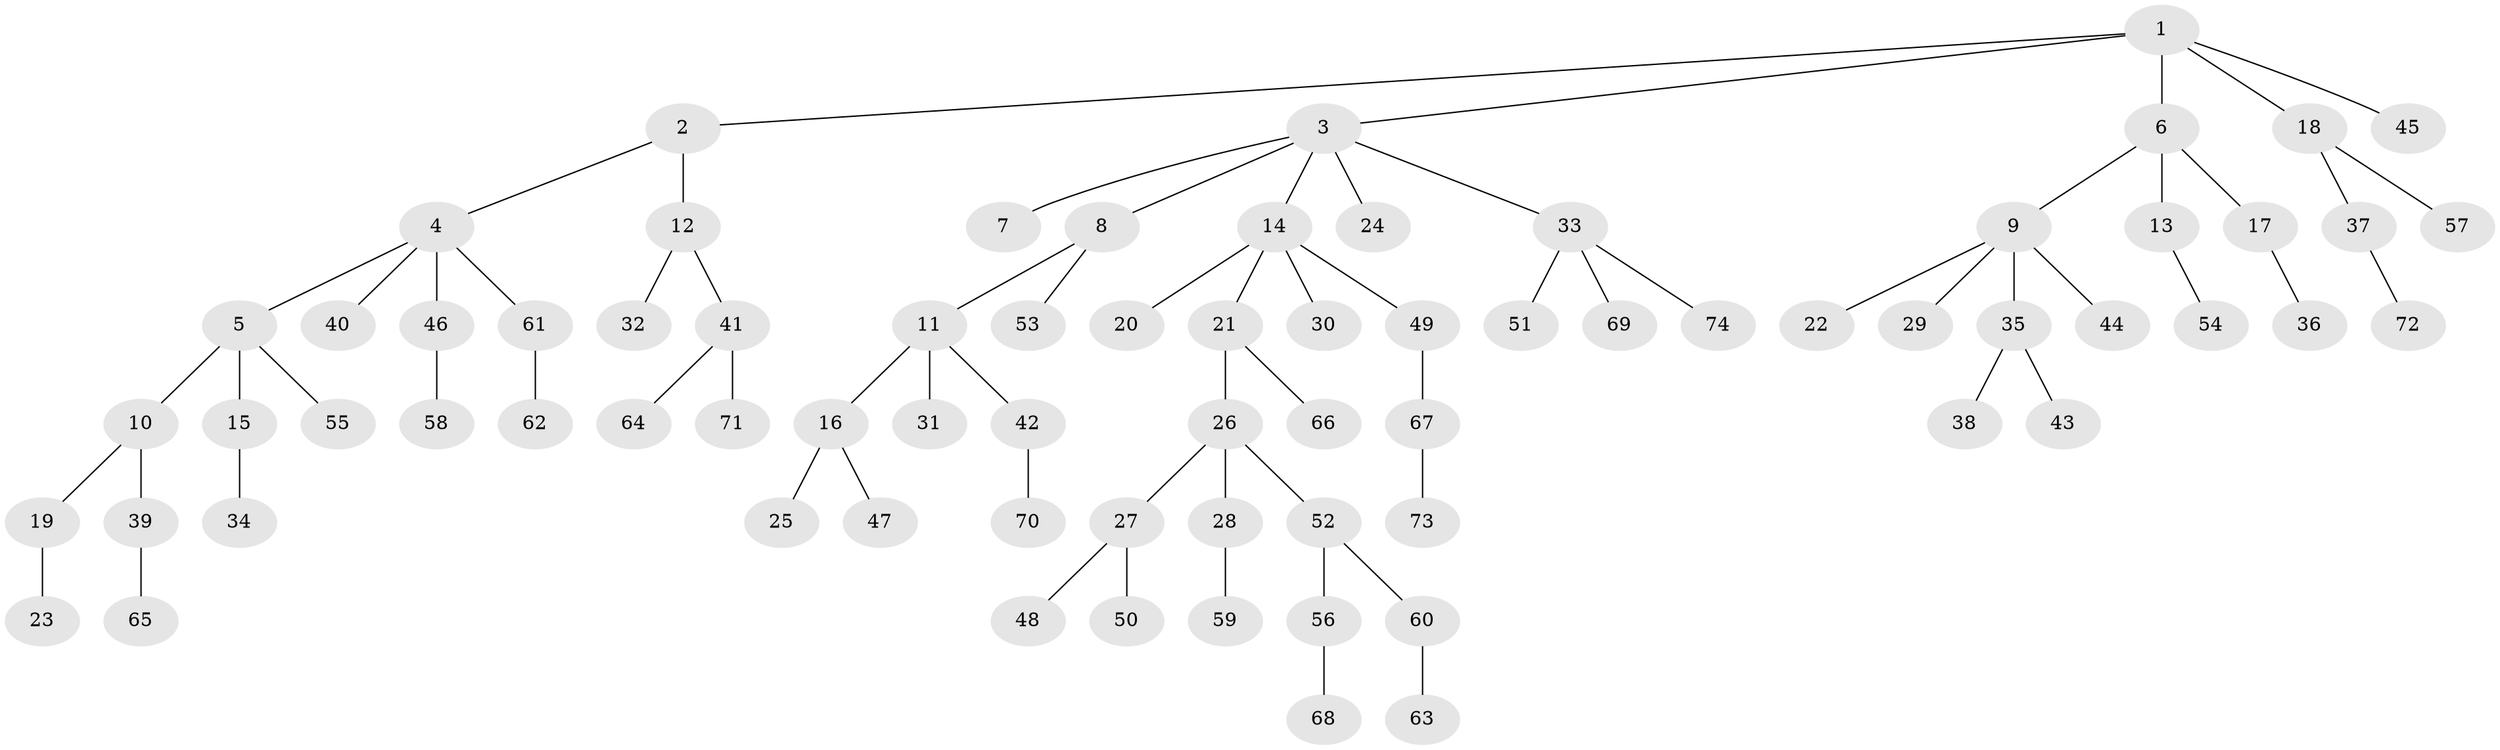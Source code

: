 // coarse degree distribution, {5: 0.09803921568627451, 1: 0.6666666666666666, 4: 0.0392156862745098, 2: 0.13725490196078433, 8: 0.0392156862745098, 3: 0.0196078431372549}
// Generated by graph-tools (version 1.1) at 2025/56/03/04/25 21:56:10]
// undirected, 74 vertices, 73 edges
graph export_dot {
graph [start="1"]
  node [color=gray90,style=filled];
  1;
  2;
  3;
  4;
  5;
  6;
  7;
  8;
  9;
  10;
  11;
  12;
  13;
  14;
  15;
  16;
  17;
  18;
  19;
  20;
  21;
  22;
  23;
  24;
  25;
  26;
  27;
  28;
  29;
  30;
  31;
  32;
  33;
  34;
  35;
  36;
  37;
  38;
  39;
  40;
  41;
  42;
  43;
  44;
  45;
  46;
  47;
  48;
  49;
  50;
  51;
  52;
  53;
  54;
  55;
  56;
  57;
  58;
  59;
  60;
  61;
  62;
  63;
  64;
  65;
  66;
  67;
  68;
  69;
  70;
  71;
  72;
  73;
  74;
  1 -- 2;
  1 -- 3;
  1 -- 6;
  1 -- 18;
  1 -- 45;
  2 -- 4;
  2 -- 12;
  3 -- 7;
  3 -- 8;
  3 -- 14;
  3 -- 24;
  3 -- 33;
  4 -- 5;
  4 -- 40;
  4 -- 46;
  4 -- 61;
  5 -- 10;
  5 -- 15;
  5 -- 55;
  6 -- 9;
  6 -- 13;
  6 -- 17;
  8 -- 11;
  8 -- 53;
  9 -- 22;
  9 -- 29;
  9 -- 35;
  9 -- 44;
  10 -- 19;
  10 -- 39;
  11 -- 16;
  11 -- 31;
  11 -- 42;
  12 -- 32;
  12 -- 41;
  13 -- 54;
  14 -- 20;
  14 -- 21;
  14 -- 30;
  14 -- 49;
  15 -- 34;
  16 -- 25;
  16 -- 47;
  17 -- 36;
  18 -- 37;
  18 -- 57;
  19 -- 23;
  21 -- 26;
  21 -- 66;
  26 -- 27;
  26 -- 28;
  26 -- 52;
  27 -- 48;
  27 -- 50;
  28 -- 59;
  33 -- 51;
  33 -- 69;
  33 -- 74;
  35 -- 38;
  35 -- 43;
  37 -- 72;
  39 -- 65;
  41 -- 64;
  41 -- 71;
  42 -- 70;
  46 -- 58;
  49 -- 67;
  52 -- 56;
  52 -- 60;
  56 -- 68;
  60 -- 63;
  61 -- 62;
  67 -- 73;
}
